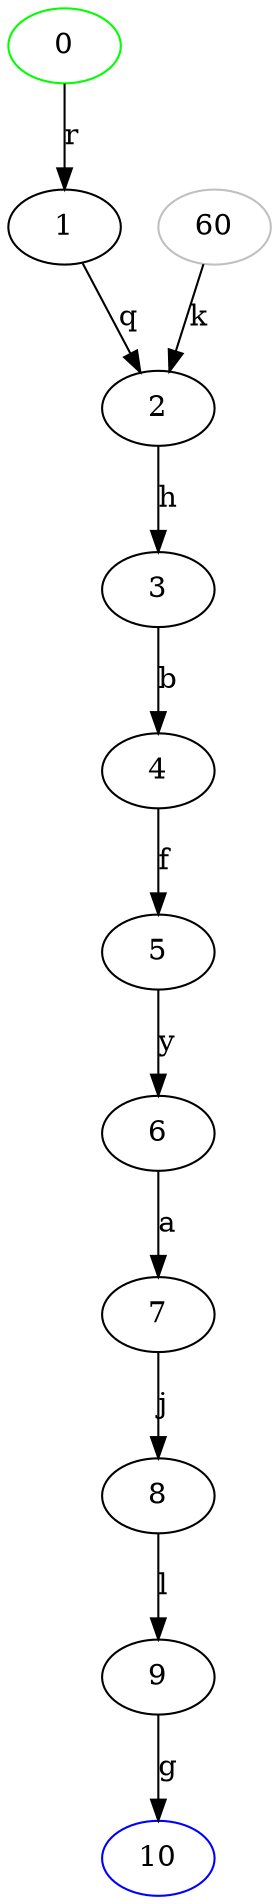 digraph automate{
0 -> 1 [label=r];
60 -> 2 [label=k];
1 -> 2 [label=q];
2 -> 3 [label=h];
3 -> 4 [label=b];
4 -> 5 [label=f];
5 -> 6 [label=y];
6 -> 7 [label=a];
7 -> 8 [label=j];
8 -> 9 [label=l];
9 -> 10 [label=g];
0 [color=green];
10 [color=blue];
60 [color=grey];
}